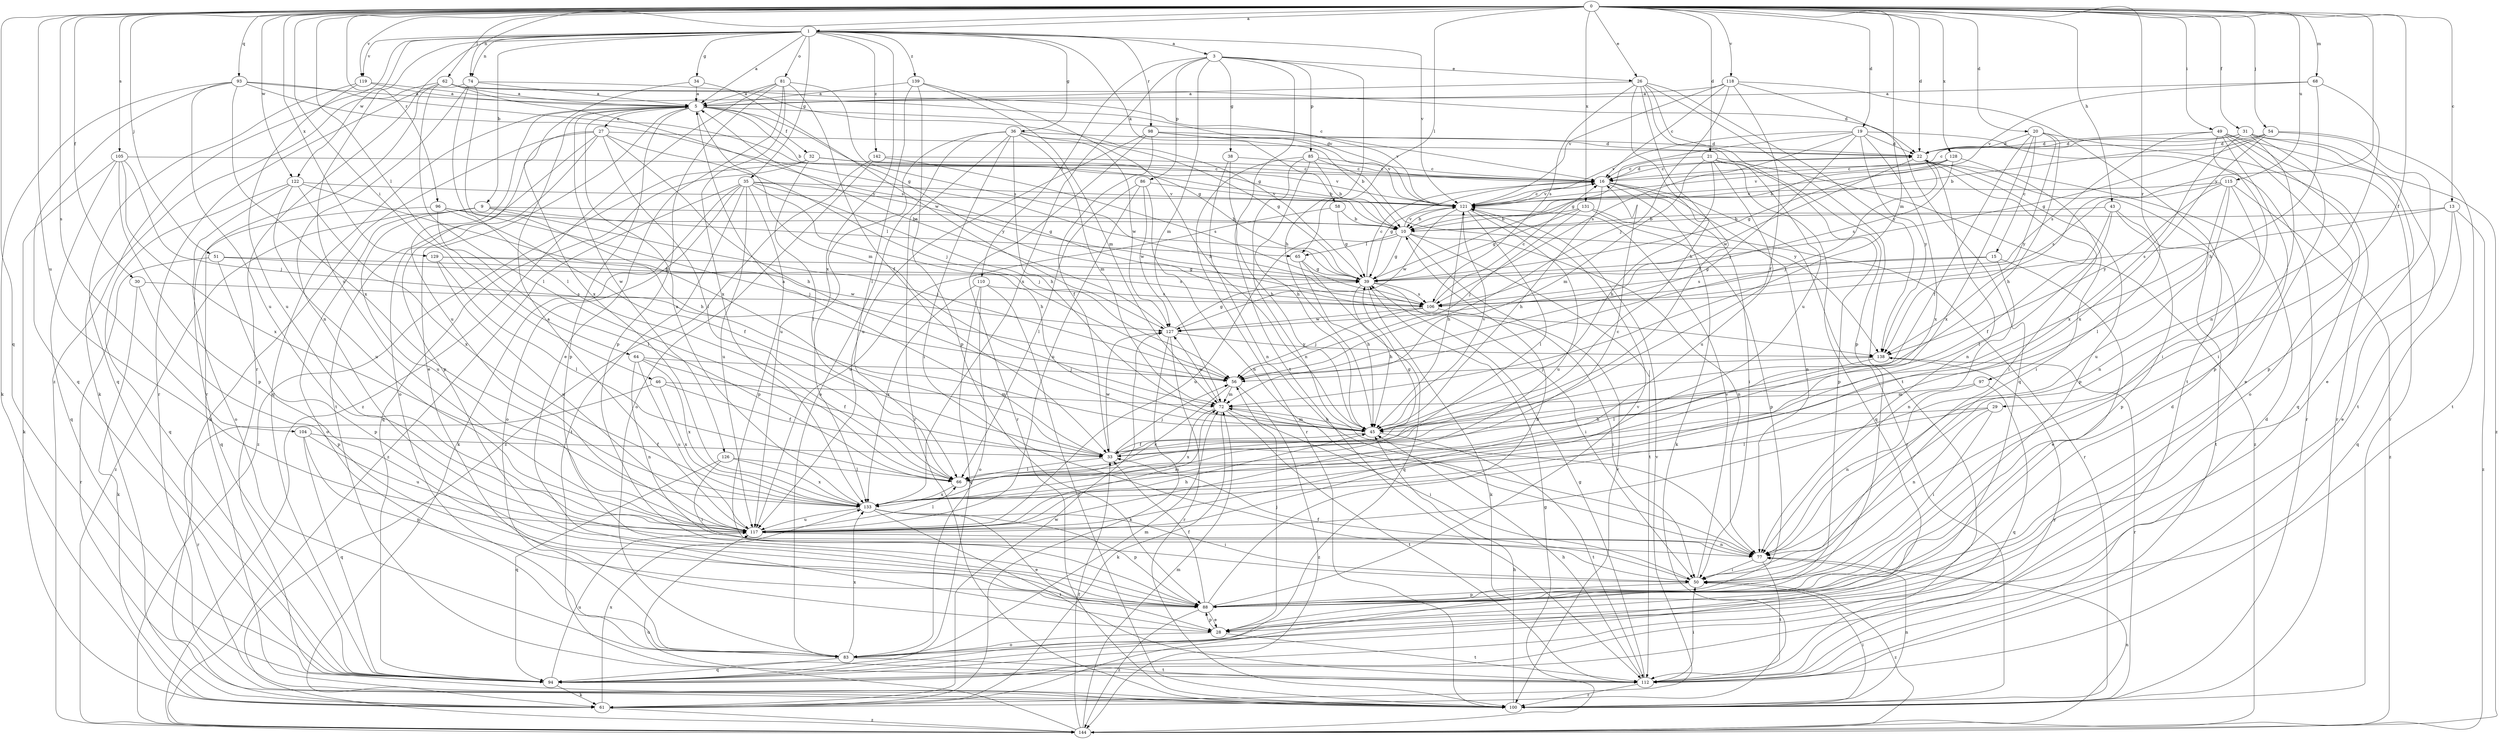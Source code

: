 strict digraph  {
0;
1;
3;
5;
9;
10;
13;
15;
16;
19;
20;
21;
22;
26;
27;
28;
29;
30;
31;
32;
33;
34;
35;
36;
38;
39;
43;
45;
46;
49;
50;
51;
54;
56;
58;
61;
62;
64;
65;
66;
68;
72;
74;
77;
81;
83;
85;
86;
88;
93;
94;
96;
97;
98;
100;
104;
105;
106;
110;
112;
115;
117;
118;
119;
121;
122;
126;
127;
128;
129;
131;
133;
138;
139;
142;
144;
0 -> 1  [label=a];
0 -> 13  [label=c];
0 -> 19  [label=d];
0 -> 20  [label=d];
0 -> 21  [label=d];
0 -> 22  [label=d];
0 -> 26  [label=e];
0 -> 29  [label=f];
0 -> 30  [label=f];
0 -> 31  [label=f];
0 -> 43  [label=h];
0 -> 46  [label=i];
0 -> 49  [label=i];
0 -> 51  [label=j];
0 -> 54  [label=j];
0 -> 62  [label=l];
0 -> 64  [label=l];
0 -> 65  [label=l];
0 -> 68  [label=m];
0 -> 72  [label=m];
0 -> 74  [label=n];
0 -> 93  [label=q];
0 -> 94  [label=q];
0 -> 96  [label=r];
0 -> 97  [label=r];
0 -> 104  [label=s];
0 -> 105  [label=s];
0 -> 115  [label=u];
0 -> 117  [label=u];
0 -> 118  [label=v];
0 -> 119  [label=v];
0 -> 122  [label=w];
0 -> 128  [label=x];
0 -> 129  [label=x];
0 -> 131  [label=x];
0 -> 138  [label=y];
1 -> 3  [label=a];
1 -> 5  [label=a];
1 -> 9  [label=b];
1 -> 34  [label=g];
1 -> 35  [label=g];
1 -> 36  [label=g];
1 -> 58  [label=k];
1 -> 74  [label=n];
1 -> 81  [label=o];
1 -> 98  [label=r];
1 -> 100  [label=r];
1 -> 117  [label=u];
1 -> 119  [label=v];
1 -> 121  [label=v];
1 -> 122  [label=w];
1 -> 133  [label=x];
1 -> 139  [label=z];
1 -> 142  [label=z];
1 -> 144  [label=z];
3 -> 26  [label=e];
3 -> 38  [label=g];
3 -> 45  [label=h];
3 -> 72  [label=m];
3 -> 85  [label=p];
3 -> 86  [label=p];
3 -> 110  [label=t];
3 -> 112  [label=t];
3 -> 133  [label=x];
5 -> 27  [label=e];
5 -> 28  [label=e];
5 -> 32  [label=f];
5 -> 39  [label=g];
5 -> 72  [label=m];
5 -> 88  [label=p];
5 -> 94  [label=q];
5 -> 117  [label=u];
5 -> 121  [label=v];
5 -> 126  [label=w];
5 -> 138  [label=y];
9 -> 10  [label=b];
9 -> 56  [label=j];
9 -> 65  [label=l];
9 -> 83  [label=o];
9 -> 117  [label=u];
9 -> 144  [label=z];
10 -> 39  [label=g];
10 -> 65  [label=l];
10 -> 77  [label=n];
10 -> 100  [label=r];
10 -> 112  [label=t];
10 -> 117  [label=u];
10 -> 121  [label=v];
13 -> 10  [label=b];
13 -> 28  [label=e];
13 -> 94  [label=q];
13 -> 106  [label=s];
13 -> 144  [label=z];
15 -> 28  [label=e];
15 -> 39  [label=g];
15 -> 77  [label=n];
15 -> 106  [label=s];
16 -> 22  [label=d];
16 -> 39  [label=g];
16 -> 45  [label=h];
16 -> 50  [label=i];
16 -> 61  [label=k];
16 -> 77  [label=n];
16 -> 100  [label=r];
16 -> 121  [label=v];
19 -> 22  [label=d];
19 -> 39  [label=g];
19 -> 56  [label=j];
19 -> 100  [label=r];
19 -> 106  [label=s];
19 -> 121  [label=v];
19 -> 133  [label=x];
19 -> 138  [label=y];
20 -> 15  [label=c];
20 -> 22  [label=d];
20 -> 33  [label=f];
20 -> 45  [label=h];
20 -> 100  [label=r];
20 -> 133  [label=x];
20 -> 138  [label=y];
21 -> 16  [label=c];
21 -> 45  [label=h];
21 -> 72  [label=m];
21 -> 88  [label=p];
21 -> 94  [label=q];
21 -> 117  [label=u];
21 -> 144  [label=z];
22 -> 16  [label=c];
22 -> 50  [label=i];
22 -> 56  [label=j];
22 -> 77  [label=n];
22 -> 88  [label=p];
22 -> 127  [label=w];
26 -> 5  [label=a];
26 -> 33  [label=f];
26 -> 45  [label=h];
26 -> 88  [label=p];
26 -> 106  [label=s];
26 -> 112  [label=t];
26 -> 117  [label=u];
26 -> 138  [label=y];
27 -> 22  [label=d];
27 -> 45  [label=h];
27 -> 56  [label=j];
27 -> 61  [label=k];
27 -> 66  [label=l];
27 -> 83  [label=o];
27 -> 88  [label=p];
27 -> 112  [label=t];
28 -> 56  [label=j];
28 -> 83  [label=o];
28 -> 88  [label=p];
28 -> 112  [label=t];
29 -> 45  [label=h];
29 -> 50  [label=i];
29 -> 66  [label=l];
29 -> 77  [label=n];
30 -> 61  [label=k];
30 -> 88  [label=p];
30 -> 106  [label=s];
31 -> 16  [label=c];
31 -> 22  [label=d];
31 -> 28  [label=e];
31 -> 50  [label=i];
31 -> 88  [label=p];
31 -> 112  [label=t];
31 -> 133  [label=x];
32 -> 10  [label=b];
32 -> 16  [label=c];
32 -> 66  [label=l];
32 -> 94  [label=q];
32 -> 121  [label=v];
32 -> 144  [label=z];
33 -> 5  [label=a];
33 -> 39  [label=g];
33 -> 56  [label=j];
33 -> 66  [label=l];
33 -> 127  [label=w];
34 -> 5  [label=a];
34 -> 127  [label=w];
34 -> 133  [label=x];
35 -> 39  [label=g];
35 -> 45  [label=h];
35 -> 56  [label=j];
35 -> 61  [label=k];
35 -> 83  [label=o];
35 -> 88  [label=p];
35 -> 112  [label=t];
35 -> 117  [label=u];
35 -> 121  [label=v];
35 -> 144  [label=z];
36 -> 22  [label=d];
36 -> 39  [label=g];
36 -> 45  [label=h];
36 -> 50  [label=i];
36 -> 72  [label=m];
36 -> 83  [label=o];
36 -> 100  [label=r];
36 -> 117  [label=u];
36 -> 127  [label=w];
38 -> 16  [label=c];
38 -> 45  [label=h];
38 -> 77  [label=n];
39 -> 16  [label=c];
39 -> 45  [label=h];
39 -> 50  [label=i];
39 -> 61  [label=k];
39 -> 106  [label=s];
43 -> 10  [label=b];
43 -> 33  [label=f];
43 -> 66  [label=l];
43 -> 88  [label=p];
43 -> 112  [label=t];
45 -> 33  [label=f];
45 -> 72  [label=m];
45 -> 112  [label=t];
45 -> 121  [label=v];
46 -> 33  [label=f];
46 -> 72  [label=m];
46 -> 100  [label=r];
46 -> 133  [label=x];
49 -> 22  [label=d];
49 -> 50  [label=i];
49 -> 83  [label=o];
49 -> 88  [label=p];
49 -> 94  [label=q];
49 -> 100  [label=r];
49 -> 106  [label=s];
49 -> 144  [label=z];
50 -> 33  [label=f];
50 -> 88  [label=p];
50 -> 121  [label=v];
50 -> 144  [label=z];
51 -> 39  [label=g];
51 -> 88  [label=p];
51 -> 100  [label=r];
51 -> 106  [label=s];
54 -> 10  [label=b];
54 -> 22  [label=d];
54 -> 28  [label=e];
54 -> 39  [label=g];
54 -> 112  [label=t];
54 -> 133  [label=x];
56 -> 72  [label=m];
56 -> 133  [label=x];
56 -> 144  [label=z];
58 -> 10  [label=b];
58 -> 39  [label=g];
58 -> 117  [label=u];
61 -> 121  [label=v];
61 -> 127  [label=w];
61 -> 133  [label=x];
61 -> 144  [label=z];
62 -> 5  [label=a];
62 -> 16  [label=c];
62 -> 22  [label=d];
62 -> 61  [label=k];
62 -> 66  [label=l];
62 -> 100  [label=r];
62 -> 106  [label=s];
64 -> 33  [label=f];
64 -> 56  [label=j];
64 -> 77  [label=n];
64 -> 117  [label=u];
64 -> 133  [label=x];
65 -> 39  [label=g];
65 -> 45  [label=h];
65 -> 94  [label=q];
66 -> 16  [label=c];
66 -> 133  [label=x];
68 -> 5  [label=a];
68 -> 45  [label=h];
68 -> 77  [label=n];
68 -> 121  [label=v];
72 -> 45  [label=h];
72 -> 50  [label=i];
72 -> 61  [label=k];
72 -> 112  [label=t];
72 -> 127  [label=w];
72 -> 133  [label=x];
74 -> 5  [label=a];
74 -> 33  [label=f];
74 -> 39  [label=g];
74 -> 66  [label=l];
74 -> 77  [label=n];
74 -> 100  [label=r];
77 -> 50  [label=i];
77 -> 112  [label=t];
81 -> 5  [label=a];
81 -> 28  [label=e];
81 -> 33  [label=f];
81 -> 88  [label=p];
81 -> 106  [label=s];
81 -> 133  [label=x];
81 -> 144  [label=z];
83 -> 22  [label=d];
83 -> 72  [label=m];
83 -> 94  [label=q];
83 -> 112  [label=t];
83 -> 133  [label=x];
85 -> 10  [label=b];
85 -> 16  [label=c];
85 -> 45  [label=h];
85 -> 77  [label=n];
85 -> 100  [label=r];
85 -> 138  [label=y];
86 -> 66  [label=l];
86 -> 77  [label=n];
86 -> 117  [label=u];
86 -> 121  [label=v];
86 -> 127  [label=w];
88 -> 10  [label=b];
88 -> 28  [label=e];
88 -> 33  [label=f];
88 -> 121  [label=v];
88 -> 144  [label=z];
93 -> 5  [label=a];
93 -> 10  [label=b];
93 -> 39  [label=g];
93 -> 61  [label=k];
93 -> 94  [label=q];
93 -> 117  [label=u];
93 -> 133  [label=x];
94 -> 61  [label=k];
94 -> 117  [label=u];
96 -> 10  [label=b];
96 -> 33  [label=f];
96 -> 56  [label=j];
96 -> 66  [label=l];
96 -> 94  [label=q];
97 -> 72  [label=m];
97 -> 77  [label=n];
97 -> 94  [label=q];
98 -> 10  [label=b];
98 -> 22  [label=d];
98 -> 33  [label=f];
98 -> 100  [label=r];
98 -> 117  [label=u];
98 -> 121  [label=v];
100 -> 45  [label=h];
100 -> 50  [label=i];
100 -> 77  [label=n];
104 -> 33  [label=f];
104 -> 88  [label=p];
104 -> 94  [label=q];
104 -> 117  [label=u];
105 -> 16  [label=c];
105 -> 56  [label=j];
105 -> 61  [label=k];
105 -> 88  [label=p];
105 -> 94  [label=q];
105 -> 133  [label=x];
106 -> 16  [label=c];
106 -> 50  [label=i];
106 -> 56  [label=j];
106 -> 127  [label=w];
110 -> 83  [label=o];
110 -> 94  [label=q];
110 -> 100  [label=r];
110 -> 106  [label=s];
110 -> 133  [label=x];
112 -> 22  [label=d];
112 -> 39  [label=g];
112 -> 45  [label=h];
112 -> 50  [label=i];
112 -> 100  [label=r];
112 -> 138  [label=y];
115 -> 66  [label=l];
115 -> 77  [label=n];
115 -> 106  [label=s];
115 -> 117  [label=u];
115 -> 121  [label=v];
115 -> 138  [label=y];
115 -> 144  [label=z];
117 -> 5  [label=a];
117 -> 45  [label=h];
117 -> 66  [label=l];
117 -> 72  [label=m];
117 -> 77  [label=n];
118 -> 5  [label=a];
118 -> 16  [label=c];
118 -> 33  [label=f];
118 -> 56  [label=j];
118 -> 94  [label=q];
118 -> 112  [label=t];
118 -> 121  [label=v];
119 -> 5  [label=a];
119 -> 94  [label=q];
119 -> 117  [label=u];
119 -> 121  [label=v];
121 -> 10  [label=b];
121 -> 16  [label=c];
121 -> 45  [label=h];
121 -> 66  [label=l];
121 -> 117  [label=u];
121 -> 127  [label=w];
122 -> 45  [label=h];
122 -> 83  [label=o];
122 -> 94  [label=q];
122 -> 117  [label=u];
122 -> 121  [label=v];
122 -> 133  [label=x];
126 -> 50  [label=i];
126 -> 66  [label=l];
126 -> 94  [label=q];
126 -> 133  [label=x];
127 -> 5  [label=a];
127 -> 39  [label=g];
127 -> 61  [label=k];
127 -> 100  [label=r];
127 -> 138  [label=y];
128 -> 10  [label=b];
128 -> 16  [label=c];
128 -> 39  [label=g];
128 -> 50  [label=i];
128 -> 106  [label=s];
128 -> 121  [label=v];
129 -> 39  [label=g];
129 -> 66  [label=l];
129 -> 117  [label=u];
129 -> 127  [label=w];
131 -> 10  [label=b];
131 -> 39  [label=g];
131 -> 56  [label=j];
131 -> 88  [label=p];
131 -> 100  [label=r];
133 -> 5  [label=a];
133 -> 28  [label=e];
133 -> 50  [label=i];
133 -> 88  [label=p];
133 -> 112  [label=t];
133 -> 117  [label=u];
138 -> 56  [label=j];
138 -> 66  [label=l];
138 -> 100  [label=r];
139 -> 5  [label=a];
139 -> 45  [label=h];
139 -> 66  [label=l];
139 -> 72  [label=m];
139 -> 88  [label=p];
142 -> 16  [label=c];
142 -> 83  [label=o];
142 -> 106  [label=s];
142 -> 144  [label=z];
144 -> 33  [label=f];
144 -> 39  [label=g];
144 -> 72  [label=m];
144 -> 77  [label=n];
144 -> 117  [label=u];
}
